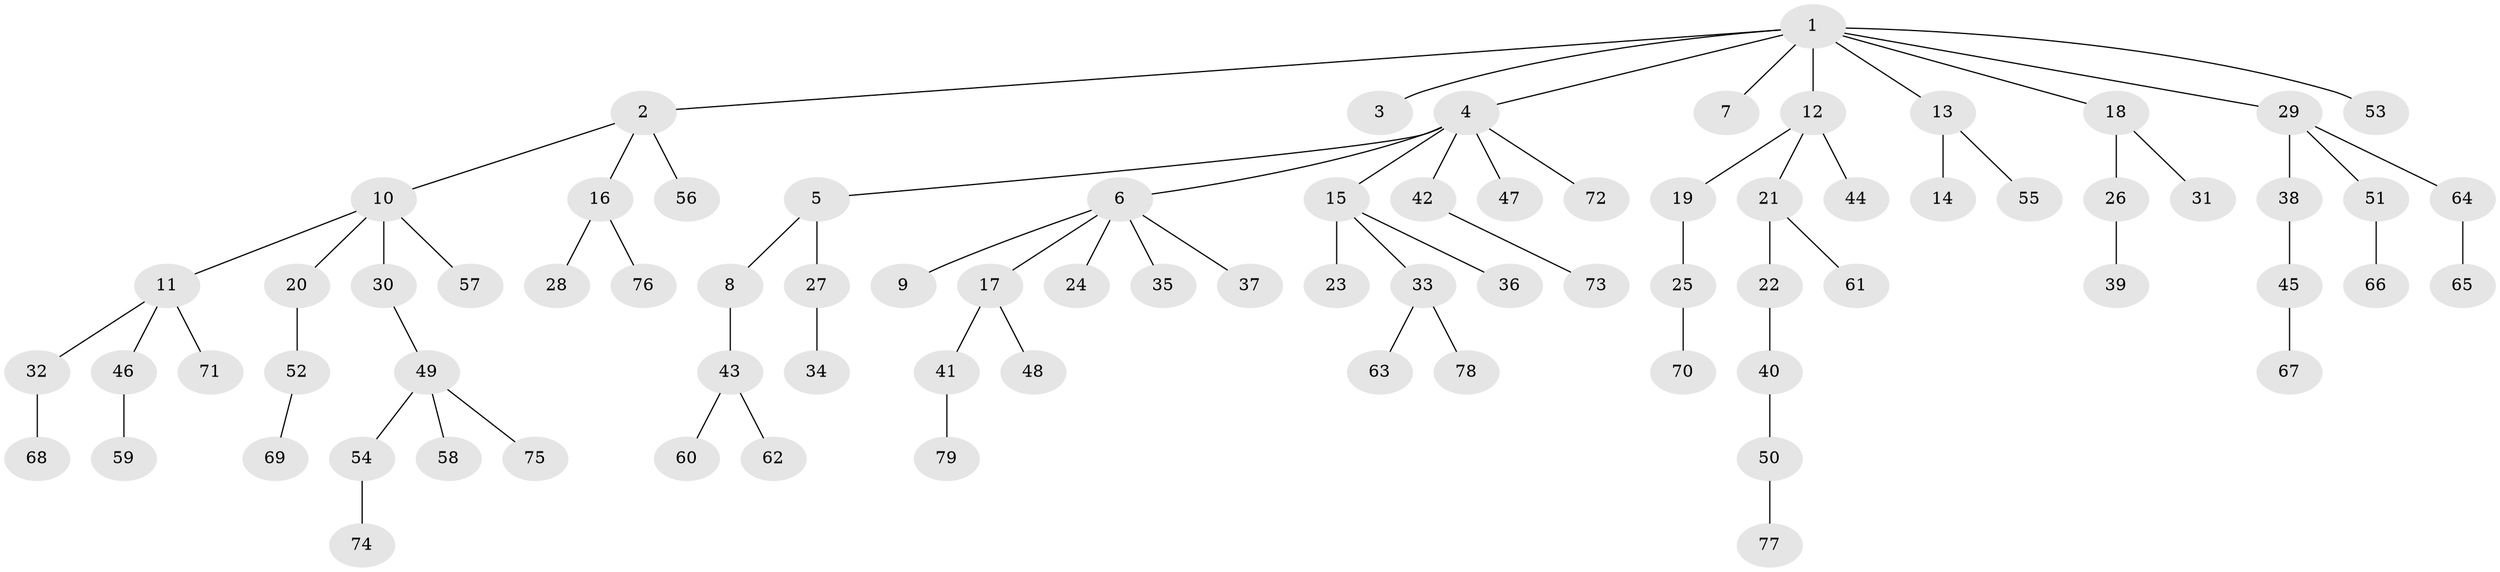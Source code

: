// coarse degree distribution, {8: 0.020833333333333332, 1: 0.5208333333333334, 3: 0.125, 2: 0.25, 5: 0.020833333333333332, 4: 0.041666666666666664, 6: 0.020833333333333332}
// Generated by graph-tools (version 1.1) at 2025/37/03/04/25 23:37:20]
// undirected, 79 vertices, 78 edges
graph export_dot {
  node [color=gray90,style=filled];
  1;
  2;
  3;
  4;
  5;
  6;
  7;
  8;
  9;
  10;
  11;
  12;
  13;
  14;
  15;
  16;
  17;
  18;
  19;
  20;
  21;
  22;
  23;
  24;
  25;
  26;
  27;
  28;
  29;
  30;
  31;
  32;
  33;
  34;
  35;
  36;
  37;
  38;
  39;
  40;
  41;
  42;
  43;
  44;
  45;
  46;
  47;
  48;
  49;
  50;
  51;
  52;
  53;
  54;
  55;
  56;
  57;
  58;
  59;
  60;
  61;
  62;
  63;
  64;
  65;
  66;
  67;
  68;
  69;
  70;
  71;
  72;
  73;
  74;
  75;
  76;
  77;
  78;
  79;
  1 -- 2;
  1 -- 3;
  1 -- 4;
  1 -- 7;
  1 -- 12;
  1 -- 13;
  1 -- 18;
  1 -- 29;
  1 -- 53;
  2 -- 10;
  2 -- 16;
  2 -- 56;
  4 -- 5;
  4 -- 6;
  4 -- 15;
  4 -- 42;
  4 -- 47;
  4 -- 72;
  5 -- 8;
  5 -- 27;
  6 -- 9;
  6 -- 17;
  6 -- 24;
  6 -- 35;
  6 -- 37;
  8 -- 43;
  10 -- 11;
  10 -- 20;
  10 -- 30;
  10 -- 57;
  11 -- 32;
  11 -- 46;
  11 -- 71;
  12 -- 19;
  12 -- 21;
  12 -- 44;
  13 -- 14;
  13 -- 55;
  15 -- 23;
  15 -- 33;
  15 -- 36;
  16 -- 28;
  16 -- 76;
  17 -- 41;
  17 -- 48;
  18 -- 26;
  18 -- 31;
  19 -- 25;
  20 -- 52;
  21 -- 22;
  21 -- 61;
  22 -- 40;
  25 -- 70;
  26 -- 39;
  27 -- 34;
  29 -- 38;
  29 -- 51;
  29 -- 64;
  30 -- 49;
  32 -- 68;
  33 -- 63;
  33 -- 78;
  38 -- 45;
  40 -- 50;
  41 -- 79;
  42 -- 73;
  43 -- 60;
  43 -- 62;
  45 -- 67;
  46 -- 59;
  49 -- 54;
  49 -- 58;
  49 -- 75;
  50 -- 77;
  51 -- 66;
  52 -- 69;
  54 -- 74;
  64 -- 65;
}
